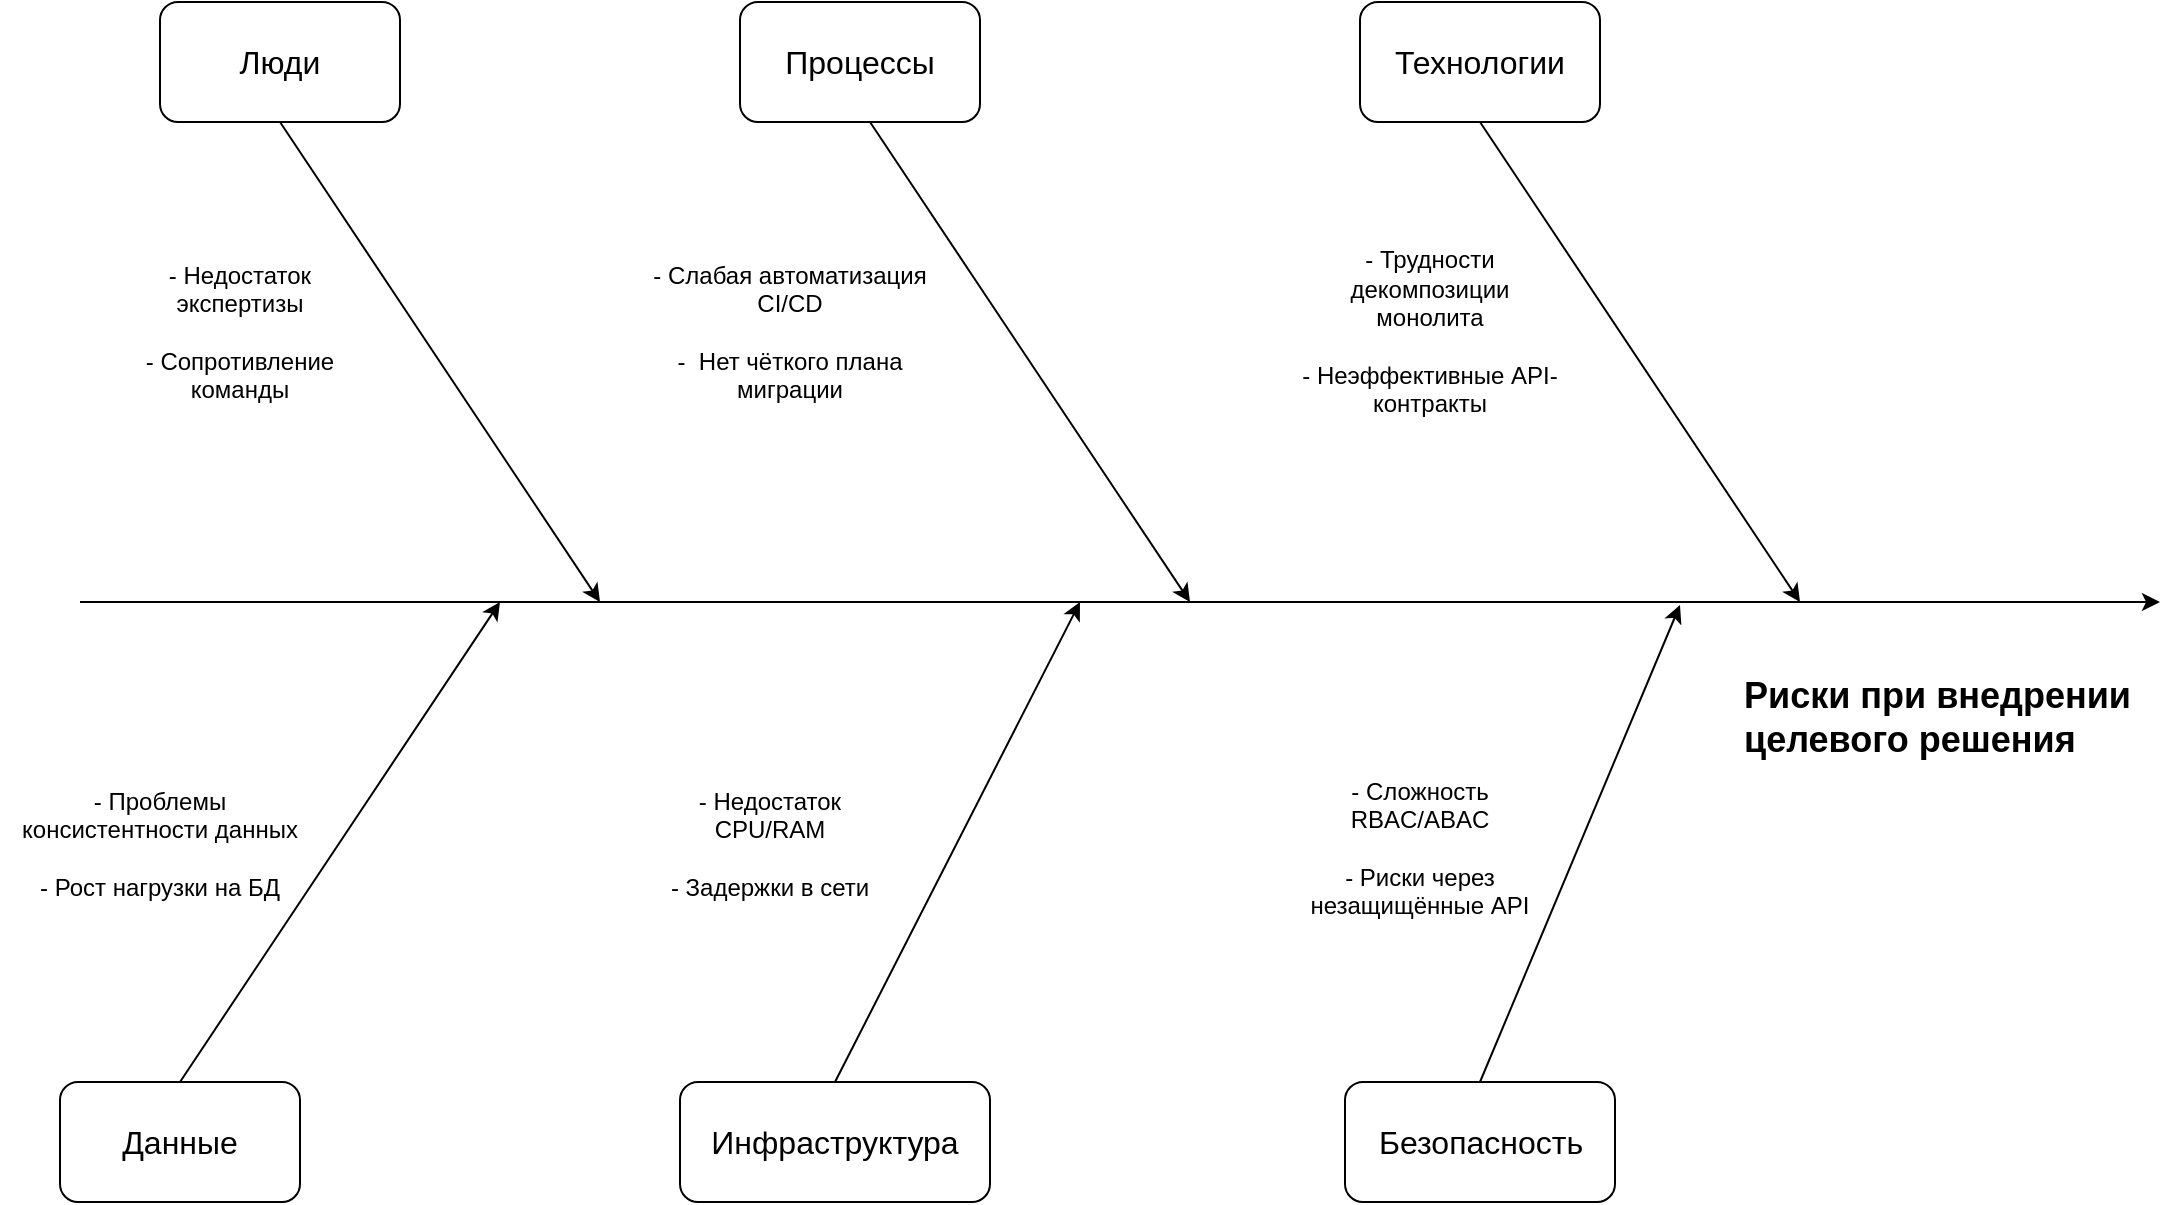 <mxfile version="28.1.2">
  <diagram name="Страница — 1" id="dKMRrHwn85Con9Q8A_We">
    <mxGraphModel dx="1502" dy="971" grid="1" gridSize="10" guides="1" tooltips="1" connect="1" arrows="1" fold="1" page="1" pageScale="1" pageWidth="1169" pageHeight="827" math="0" shadow="0">
      <root>
        <mxCell id="0" />
        <mxCell id="1" parent="0" />
        <mxCell id="fEQWVo7Ft60sEOtGP6YL-7" value="&lt;font style=&quot;font-size: 16px;&quot;&gt;Инфраструктура&lt;/font&gt;" style="rounded=1;whiteSpace=wrap;html=1;" parent="1" vertex="1">
          <mxGeometry x="400" y="630" width="155" height="60" as="geometry" />
        </mxCell>
        <mxCell id="fEQWVo7Ft60sEOtGP6YL-20" value="&lt;div&gt;- Проблемы консистентности данных&lt;/div&gt;&lt;div&gt;&lt;br&gt;&lt;/div&gt;&lt;div&gt;- Рост нагрузки на БД&lt;/div&gt;" style="text;html=1;align=center;verticalAlign=middle;whiteSpace=wrap;rounded=0;" parent="1" vertex="1">
          <mxGeometry x="60" y="465.5" width="160" height="91.5" as="geometry" />
        </mxCell>
        <mxCell id="EUId4G0_HDZgKGwEL3js-1" value="" style="endArrow=classic;html=1;rounded=0;" edge="1" parent="1">
          <mxGeometry width="50" height="50" relative="1" as="geometry">
            <mxPoint x="100" y="390" as="sourcePoint" />
            <mxPoint x="1140" y="390" as="targetPoint" />
          </mxGeometry>
        </mxCell>
        <mxCell id="EUId4G0_HDZgKGwEL3js-2" value="" style="endArrow=classic;html=1;rounded=0;" edge="1" parent="1">
          <mxGeometry width="50" height="50" relative="1" as="geometry">
            <mxPoint x="200" y="150" as="sourcePoint" />
            <mxPoint x="360" y="390" as="targetPoint" />
          </mxGeometry>
        </mxCell>
        <mxCell id="EUId4G0_HDZgKGwEL3js-3" value="" style="endArrow=classic;html=1;rounded=0;" edge="1" parent="1">
          <mxGeometry width="50" height="50" relative="1" as="geometry">
            <mxPoint x="495" y="150" as="sourcePoint" />
            <mxPoint x="655" y="390" as="targetPoint" />
          </mxGeometry>
        </mxCell>
        <mxCell id="EUId4G0_HDZgKGwEL3js-4" value="" style="endArrow=classic;html=1;rounded=0;" edge="1" parent="1">
          <mxGeometry width="50" height="50" relative="1" as="geometry">
            <mxPoint x="800" y="150" as="sourcePoint" />
            <mxPoint x="960" y="390" as="targetPoint" />
          </mxGeometry>
        </mxCell>
        <mxCell id="EUId4G0_HDZgKGwEL3js-5" value="" style="endArrow=classic;html=1;rounded=0;exitX=0.5;exitY=0;exitDx=0;exitDy=0;" edge="1" parent="1" source="EUId4G0_HDZgKGwEL3js-15">
          <mxGeometry width="50" height="50" relative="1" as="geometry">
            <mxPoint x="130" y="628.5" as="sourcePoint" />
            <mxPoint x="310" y="390" as="targetPoint" />
          </mxGeometry>
        </mxCell>
        <mxCell id="EUId4G0_HDZgKGwEL3js-6" value="" style="endArrow=classic;html=1;rounded=0;exitX=0.5;exitY=0;exitDx=0;exitDy=0;" edge="1" parent="1" source="fEQWVo7Ft60sEOtGP6YL-7">
          <mxGeometry width="50" height="50" relative="1" as="geometry">
            <mxPoint x="450" y="617.5" as="sourcePoint" />
            <mxPoint x="600" y="390" as="targetPoint" />
          </mxGeometry>
        </mxCell>
        <mxCell id="EUId4G0_HDZgKGwEL3js-7" value="" style="endArrow=classic;html=1;rounded=0;entryX=1;entryY=1;entryDx=0;entryDy=0;exitX=0.5;exitY=0;exitDx=0;exitDy=0;" edge="1" parent="1" source="EUId4G0_HDZgKGwEL3js-17">
          <mxGeometry width="50" height="50" relative="1" as="geometry">
            <mxPoint x="750" y="630" as="sourcePoint" />
            <mxPoint x="900.0" y="391.5" as="targetPoint" />
          </mxGeometry>
        </mxCell>
        <mxCell id="EUId4G0_HDZgKGwEL3js-9" value="&lt;font style=&quot;font-size: 16px;&quot;&gt;Люди&lt;/font&gt;" style="rounded=1;whiteSpace=wrap;html=1;" vertex="1" parent="1">
          <mxGeometry x="140" y="90" width="120" height="60" as="geometry" />
        </mxCell>
        <mxCell id="EUId4G0_HDZgKGwEL3js-10" value="&lt;div&gt;- Недостаток экспертизы&lt;/div&gt;&lt;div&gt;&lt;br&gt;&lt;/div&gt;&lt;div&gt;- Сопротивление команды&lt;/div&gt;" style="text;html=1;align=center;verticalAlign=middle;whiteSpace=wrap;rounded=0;" vertex="1" parent="1">
          <mxGeometry x="130" y="200" width="100" height="110" as="geometry" />
        </mxCell>
        <mxCell id="EUId4G0_HDZgKGwEL3js-11" value="&lt;font style=&quot;font-size: 16px;&quot;&gt;Процессы&lt;/font&gt;" style="rounded=1;whiteSpace=wrap;html=1;" vertex="1" parent="1">
          <mxGeometry x="430" y="90" width="120" height="60" as="geometry" />
        </mxCell>
        <mxCell id="EUId4G0_HDZgKGwEL3js-12" value="&lt;div&gt;- Слабая автоматизация CI/CD&lt;/div&gt;&lt;div&gt;&lt;br&gt;&lt;/div&gt;&lt;div&gt;-&amp;nbsp; Нет чёткого плана миграции&lt;/div&gt;" style="text;html=1;align=center;verticalAlign=middle;whiteSpace=wrap;rounded=0;" vertex="1" parent="1">
          <mxGeometry x="380" y="218.5" width="150" height="73" as="geometry" />
        </mxCell>
        <mxCell id="EUId4G0_HDZgKGwEL3js-13" value="&lt;font style=&quot;font-size: 16px;&quot;&gt;Технологии&lt;/font&gt;" style="rounded=1;whiteSpace=wrap;html=1;" vertex="1" parent="1">
          <mxGeometry x="740" y="90" width="120" height="60" as="geometry" />
        </mxCell>
        <mxCell id="EUId4G0_HDZgKGwEL3js-14" value="&lt;div&gt;- Трудности декомпозиции монолита&lt;/div&gt;&lt;div&gt;&lt;br&gt;&lt;/div&gt;&lt;div&gt;- Неэффективные API-контракты&lt;/div&gt;" style="text;html=1;align=center;verticalAlign=middle;whiteSpace=wrap;rounded=0;" vertex="1" parent="1">
          <mxGeometry x="710" y="194.25" width="130" height="121.5" as="geometry" />
        </mxCell>
        <mxCell id="EUId4G0_HDZgKGwEL3js-15" value="&lt;font style=&quot;font-size: 16px;&quot;&gt;Данные&lt;/font&gt;" style="rounded=1;whiteSpace=wrap;html=1;" vertex="1" parent="1">
          <mxGeometry x="90" y="630" width="120" height="60" as="geometry" />
        </mxCell>
        <mxCell id="EUId4G0_HDZgKGwEL3js-16" value="&lt;div&gt;- Недостаток CPU/RAM&lt;/div&gt;&lt;div&gt;&lt;br&gt;&lt;/div&gt;&lt;div&gt;- Задержки в сети&lt;/div&gt;" style="text;html=1;align=center;verticalAlign=middle;whiteSpace=wrap;rounded=0;" vertex="1" parent="1">
          <mxGeometry x="380" y="465.5" width="130" height="90" as="geometry" />
        </mxCell>
        <mxCell id="EUId4G0_HDZgKGwEL3js-17" value="&lt;font style=&quot;font-size: 16px;&quot;&gt;Безопасность&lt;/font&gt;" style="rounded=1;whiteSpace=wrap;html=1;" vertex="1" parent="1">
          <mxGeometry x="732.5" y="630" width="135" height="60" as="geometry" />
        </mxCell>
        <mxCell id="EUId4G0_HDZgKGwEL3js-18" value="&lt;div&gt;- Сложность RBAC/ABAC&lt;/div&gt;&lt;div&gt;&amp;nbsp;&lt;/div&gt;&lt;div&gt;- Риски через незащищённые API&lt;/div&gt;" style="text;html=1;align=center;verticalAlign=middle;whiteSpace=wrap;rounded=0;" vertex="1" parent="1">
          <mxGeometry x="700" y="470" width="140" height="85.5" as="geometry" />
        </mxCell>
        <mxCell id="EUId4G0_HDZgKGwEL3js-19" value="&lt;font&gt;&lt;b&gt;Риски при внедрении целевого решения&lt;/b&gt;&lt;/font&gt;" style="text;whiteSpace=wrap;html=1;fontSize=18;" vertex="1" parent="1">
          <mxGeometry x="930" y="420" width="220" height="40" as="geometry" />
        </mxCell>
      </root>
    </mxGraphModel>
  </diagram>
</mxfile>
